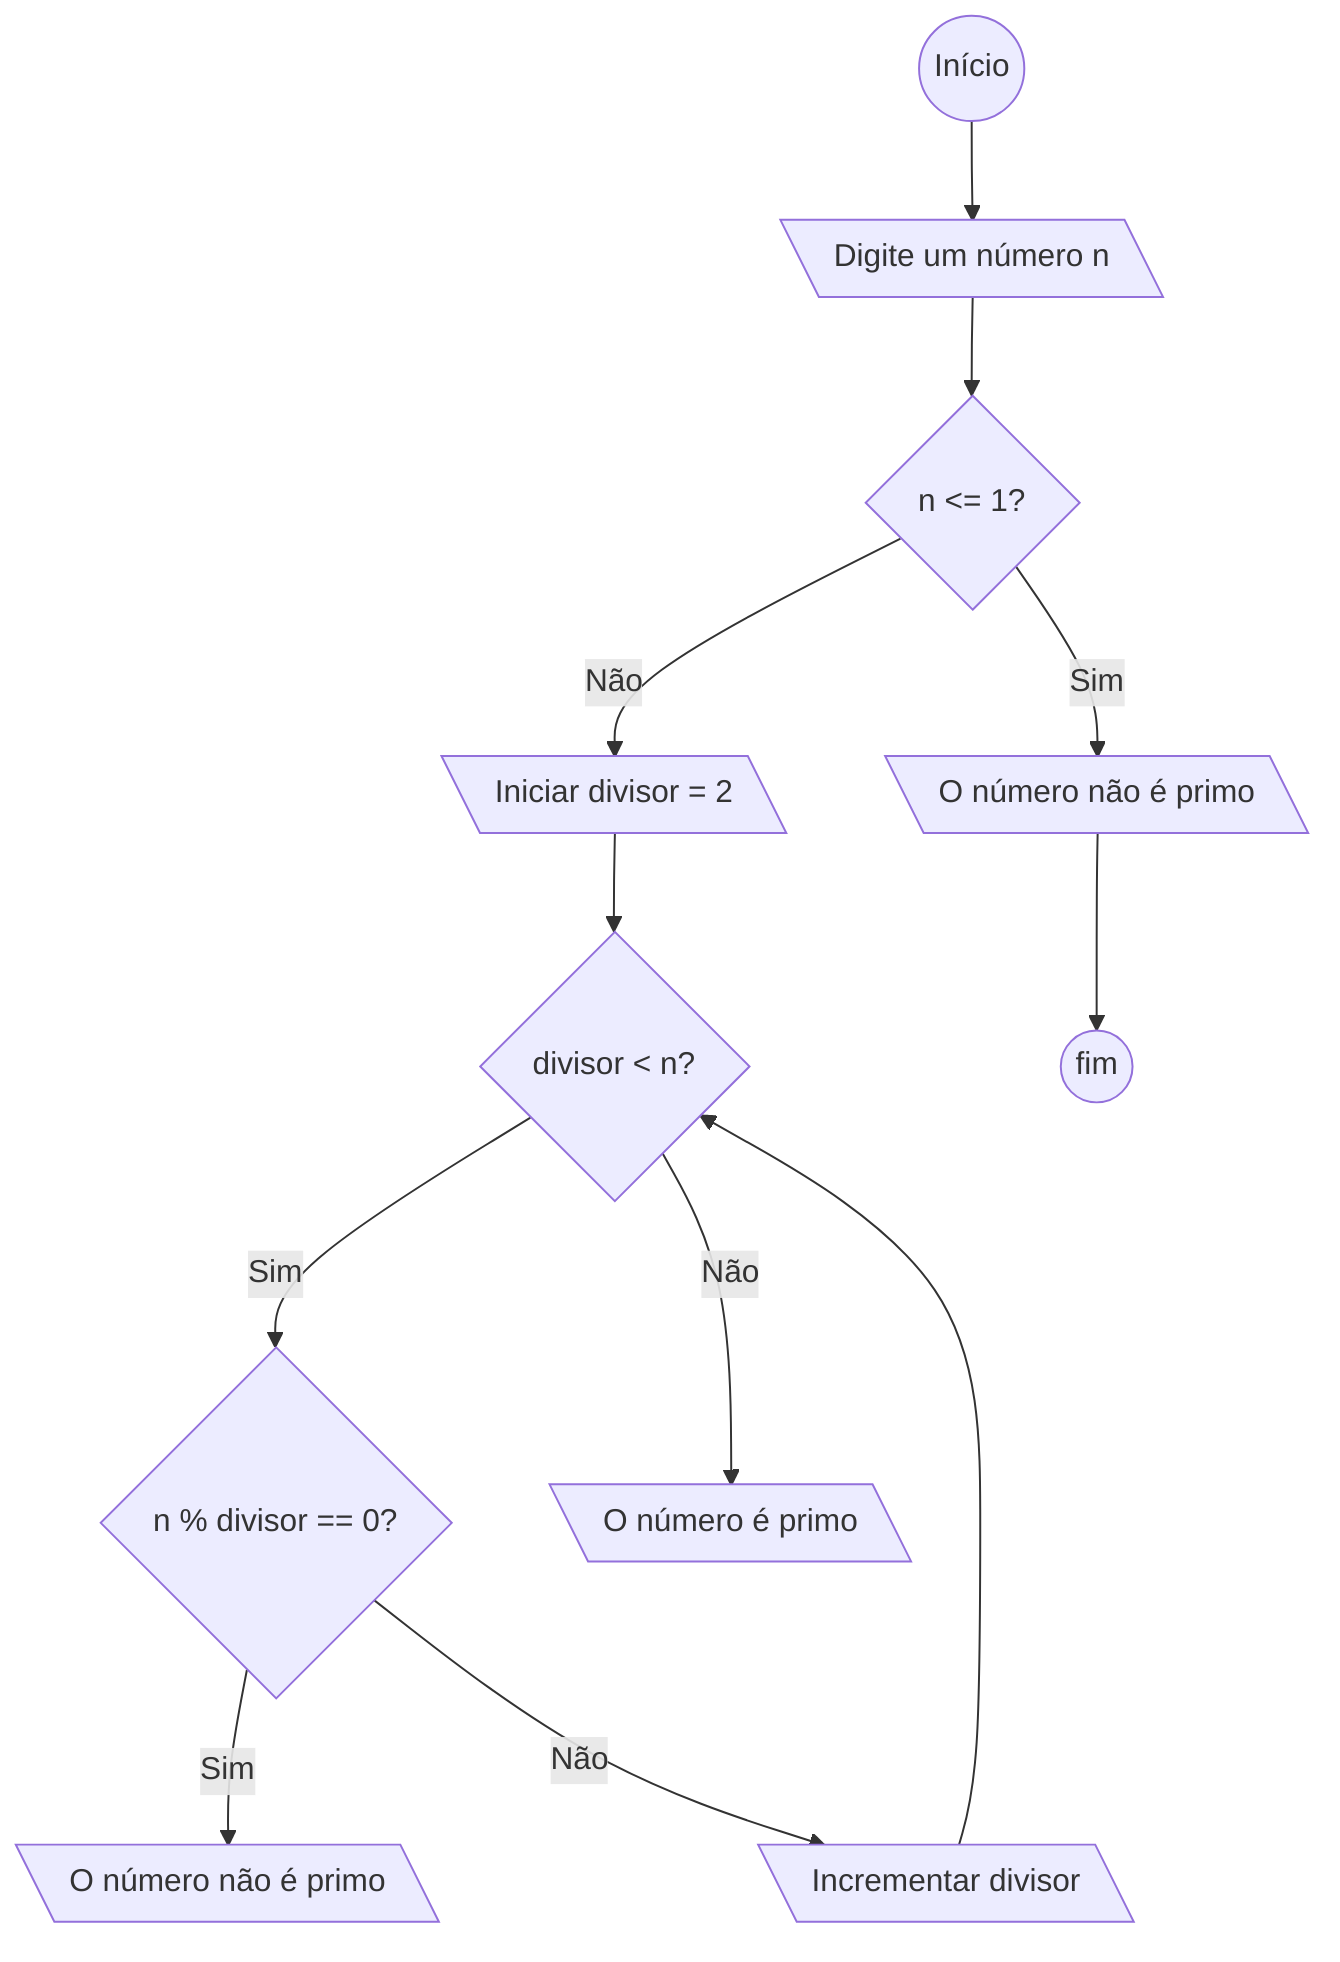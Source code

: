 flowchart TD
   A((Início)) --> B[\Digite um número n\]
     B --> C{n <= 1?}
     C -- Sim --> D[\O número não é primo\]
     C -- Não --> E[\Iniciar divisor = 2\]
     E --> F{divisor < n?}
     F -- Sim --> G{n % divisor == 0?}
     G -- Sim --> H[\O número não é primo\]
     G -- Não --> I[\Incrementar divisor\]
     I --> F
     F -- Não --> J[\O número é primo\]
     D --> K((fim))